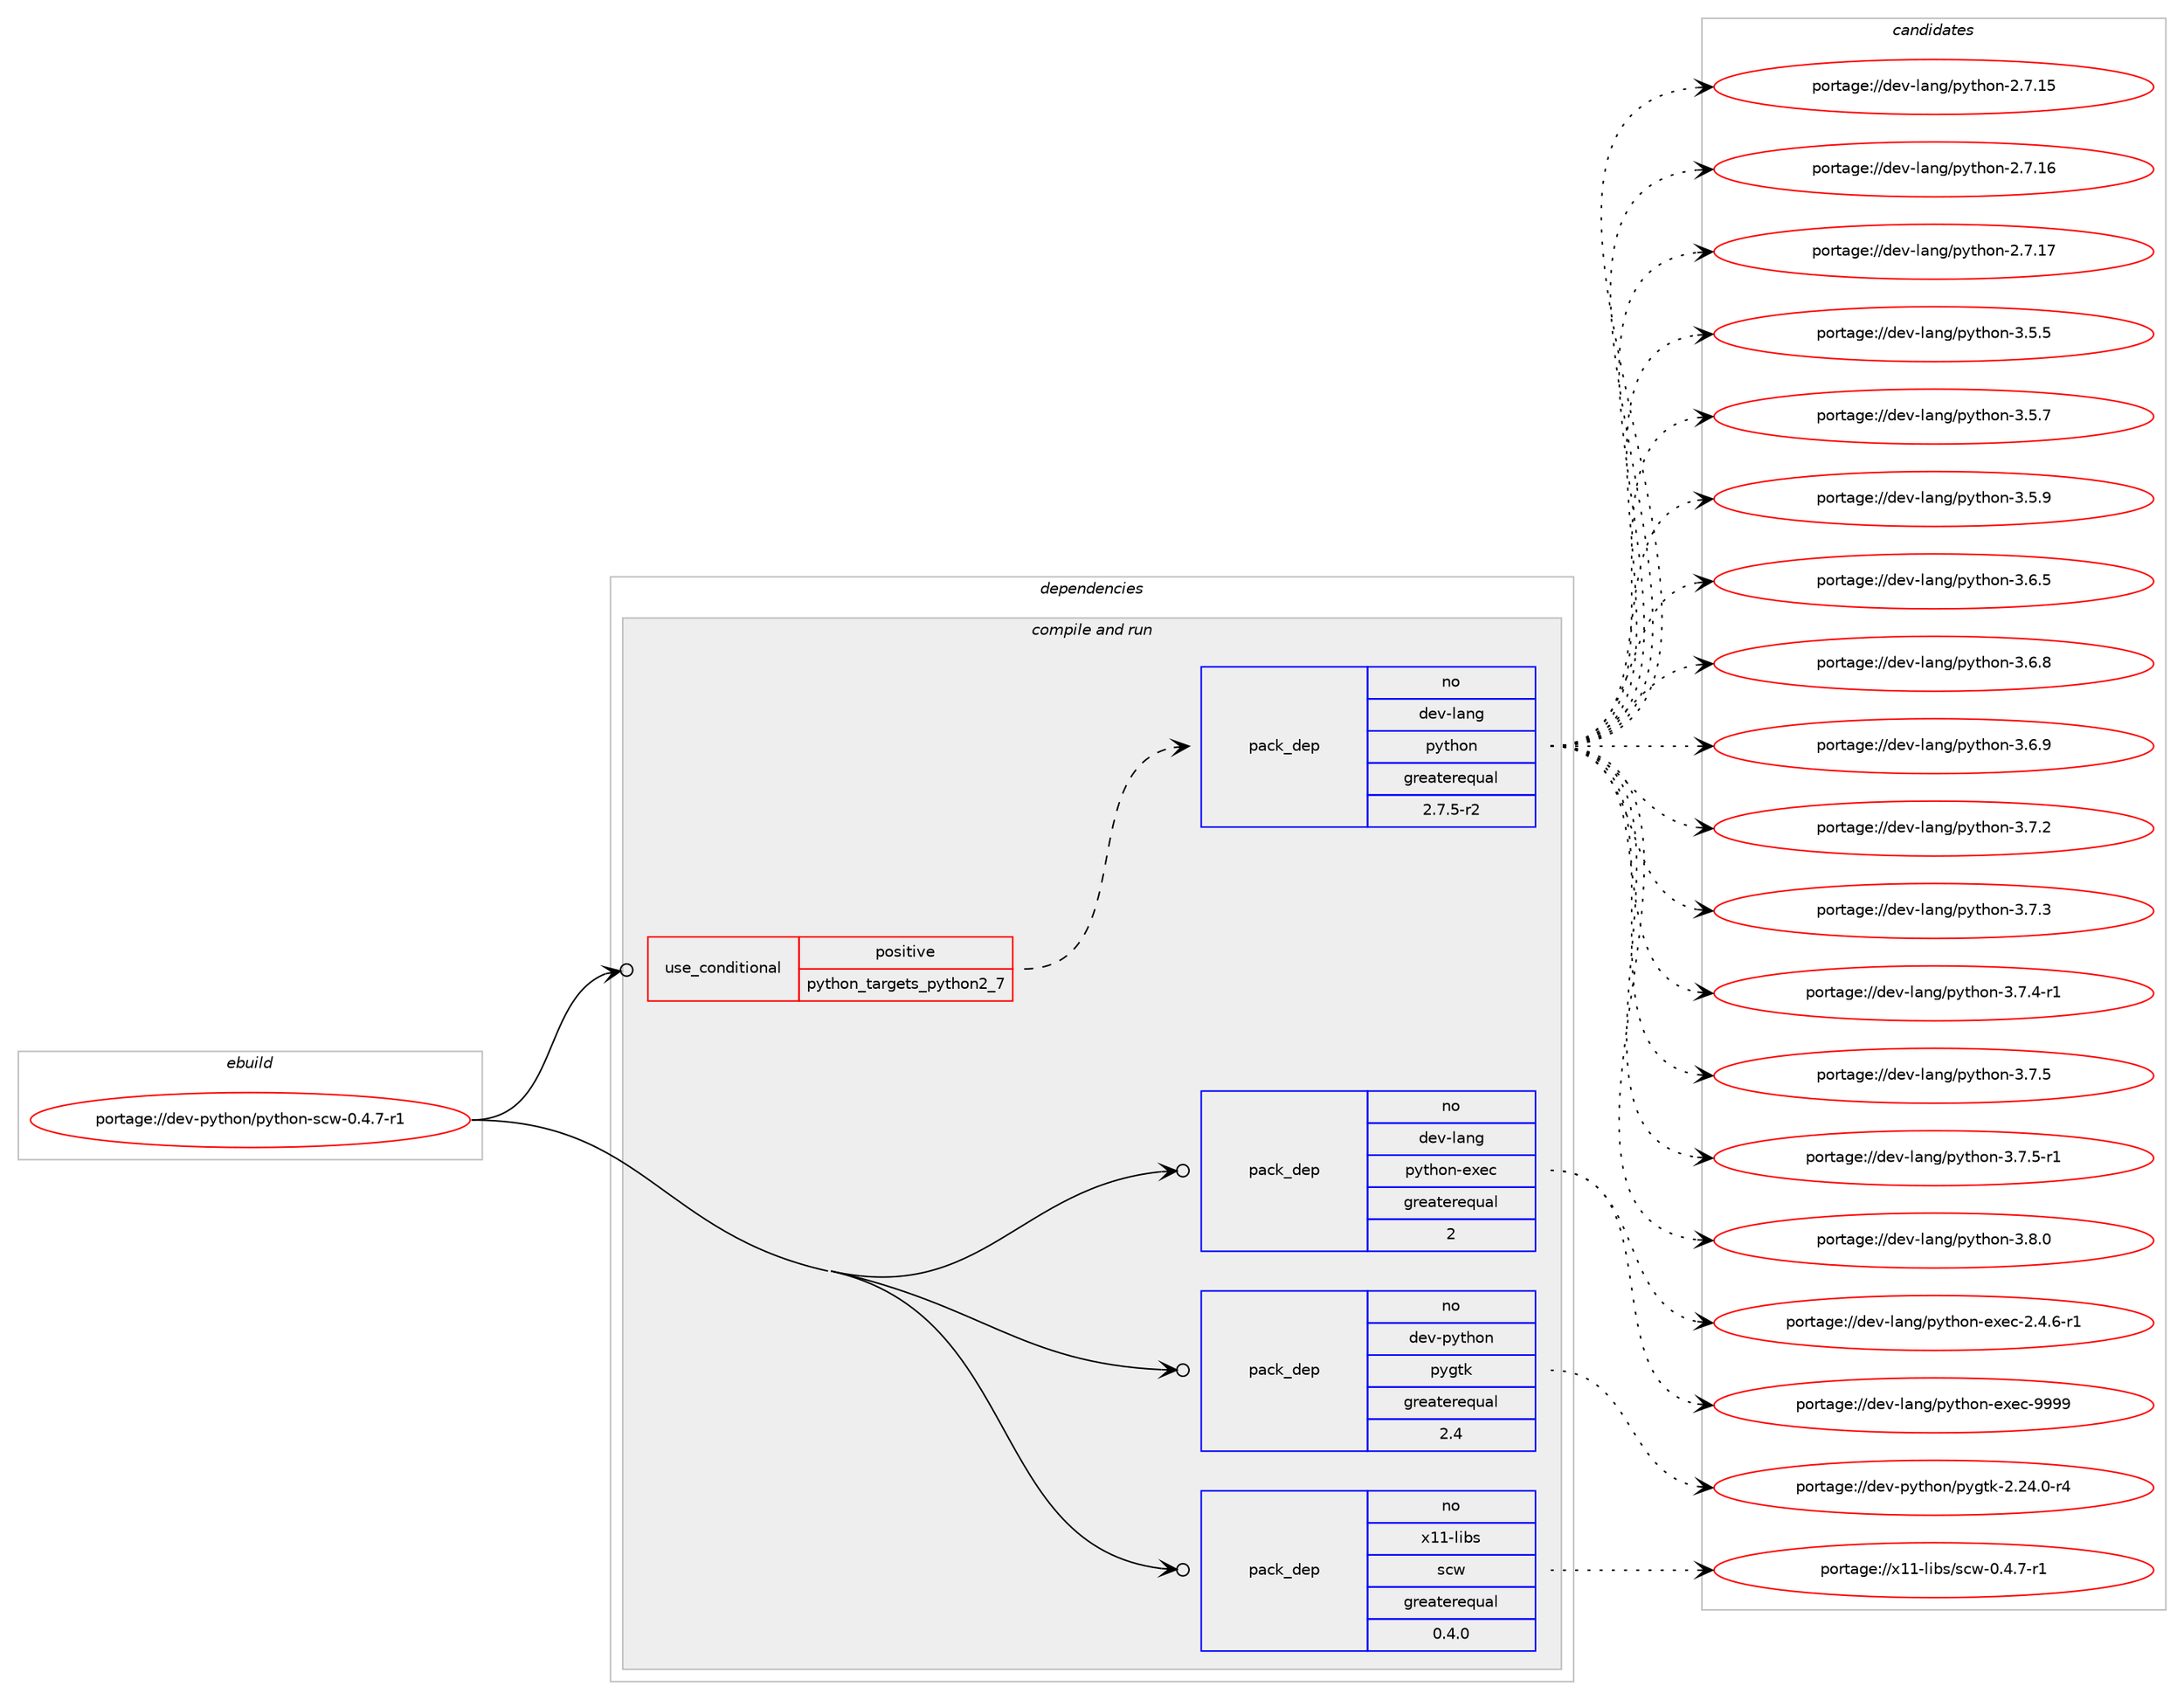 digraph prolog {

# *************
# Graph options
# *************

newrank=true;
concentrate=true;
compound=true;
graph [rankdir=LR,fontname=Helvetica,fontsize=10,ranksep=1.5];#, ranksep=2.5, nodesep=0.2];
edge  [arrowhead=vee];
node  [fontname=Helvetica,fontsize=10];

# **********
# The ebuild
# **********

subgraph cluster_leftcol {
color=gray;
rank=same;
label=<<i>ebuild</i>>;
id [label="portage://dev-python/python-scw-0.4.7-r1", color=red, width=4, href="../dev-python/python-scw-0.4.7-r1.svg"];
}

# ****************
# The dependencies
# ****************

subgraph cluster_midcol {
color=gray;
label=<<i>dependencies</i>>;
subgraph cluster_compile {
fillcolor="#eeeeee";
style=filled;
label=<<i>compile</i>>;
}
subgraph cluster_compileandrun {
fillcolor="#eeeeee";
style=filled;
label=<<i>compile and run</i>>;
subgraph cond37188 {
dependency167843 [label=<<TABLE BORDER="0" CELLBORDER="1" CELLSPACING="0" CELLPADDING="4"><TR><TD ROWSPAN="3" CELLPADDING="10">use_conditional</TD></TR><TR><TD>positive</TD></TR><TR><TD>python_targets_python2_7</TD></TR></TABLE>>, shape=none, color=red];
subgraph pack127262 {
dependency167844 [label=<<TABLE BORDER="0" CELLBORDER="1" CELLSPACING="0" CELLPADDING="4" WIDTH="220"><TR><TD ROWSPAN="6" CELLPADDING="30">pack_dep</TD></TR><TR><TD WIDTH="110">no</TD></TR><TR><TD>dev-lang</TD></TR><TR><TD>python</TD></TR><TR><TD>greaterequal</TD></TR><TR><TD>2.7.5-r2</TD></TR></TABLE>>, shape=none, color=blue];
}
dependency167843:e -> dependency167844:w [weight=20,style="dashed",arrowhead="vee"];
}
id:e -> dependency167843:w [weight=20,style="solid",arrowhead="odotvee"];
subgraph pack127263 {
dependency167845 [label=<<TABLE BORDER="0" CELLBORDER="1" CELLSPACING="0" CELLPADDING="4" WIDTH="220"><TR><TD ROWSPAN="6" CELLPADDING="30">pack_dep</TD></TR><TR><TD WIDTH="110">no</TD></TR><TR><TD>dev-lang</TD></TR><TR><TD>python-exec</TD></TR><TR><TD>greaterequal</TD></TR><TR><TD>2</TD></TR></TABLE>>, shape=none, color=blue];
}
id:e -> dependency167845:w [weight=20,style="solid",arrowhead="odotvee"];
subgraph pack127264 {
dependency167846 [label=<<TABLE BORDER="0" CELLBORDER="1" CELLSPACING="0" CELLPADDING="4" WIDTH="220"><TR><TD ROWSPAN="6" CELLPADDING="30">pack_dep</TD></TR><TR><TD WIDTH="110">no</TD></TR><TR><TD>dev-python</TD></TR><TR><TD>pygtk</TD></TR><TR><TD>greaterequal</TD></TR><TR><TD>2.4</TD></TR></TABLE>>, shape=none, color=blue];
}
id:e -> dependency167846:w [weight=20,style="solid",arrowhead="odotvee"];
subgraph pack127265 {
dependency167847 [label=<<TABLE BORDER="0" CELLBORDER="1" CELLSPACING="0" CELLPADDING="4" WIDTH="220"><TR><TD ROWSPAN="6" CELLPADDING="30">pack_dep</TD></TR><TR><TD WIDTH="110">no</TD></TR><TR><TD>x11-libs</TD></TR><TR><TD>scw</TD></TR><TR><TD>greaterequal</TD></TR><TR><TD>0.4.0</TD></TR></TABLE>>, shape=none, color=blue];
}
id:e -> dependency167847:w [weight=20,style="solid",arrowhead="odotvee"];
}
subgraph cluster_run {
fillcolor="#eeeeee";
style=filled;
label=<<i>run</i>>;
}
}

# **************
# The candidates
# **************

subgraph cluster_choices {
rank=same;
color=gray;
label=<<i>candidates</i>>;

subgraph choice127262 {
color=black;
nodesep=1;
choiceportage10010111845108971101034711212111610411111045504655464953 [label="portage://dev-lang/python-2.7.15", color=red, width=4,href="../dev-lang/python-2.7.15.svg"];
choiceportage10010111845108971101034711212111610411111045504655464954 [label="portage://dev-lang/python-2.7.16", color=red, width=4,href="../dev-lang/python-2.7.16.svg"];
choiceportage10010111845108971101034711212111610411111045504655464955 [label="portage://dev-lang/python-2.7.17", color=red, width=4,href="../dev-lang/python-2.7.17.svg"];
choiceportage100101118451089711010347112121116104111110455146534653 [label="portage://dev-lang/python-3.5.5", color=red, width=4,href="../dev-lang/python-3.5.5.svg"];
choiceportage100101118451089711010347112121116104111110455146534655 [label="portage://dev-lang/python-3.5.7", color=red, width=4,href="../dev-lang/python-3.5.7.svg"];
choiceportage100101118451089711010347112121116104111110455146534657 [label="portage://dev-lang/python-3.5.9", color=red, width=4,href="../dev-lang/python-3.5.9.svg"];
choiceportage100101118451089711010347112121116104111110455146544653 [label="portage://dev-lang/python-3.6.5", color=red, width=4,href="../dev-lang/python-3.6.5.svg"];
choiceportage100101118451089711010347112121116104111110455146544656 [label="portage://dev-lang/python-3.6.8", color=red, width=4,href="../dev-lang/python-3.6.8.svg"];
choiceportage100101118451089711010347112121116104111110455146544657 [label="portage://dev-lang/python-3.6.9", color=red, width=4,href="../dev-lang/python-3.6.9.svg"];
choiceportage100101118451089711010347112121116104111110455146554650 [label="portage://dev-lang/python-3.7.2", color=red, width=4,href="../dev-lang/python-3.7.2.svg"];
choiceportage100101118451089711010347112121116104111110455146554651 [label="portage://dev-lang/python-3.7.3", color=red, width=4,href="../dev-lang/python-3.7.3.svg"];
choiceportage1001011184510897110103471121211161041111104551465546524511449 [label="portage://dev-lang/python-3.7.4-r1", color=red, width=4,href="../dev-lang/python-3.7.4-r1.svg"];
choiceportage100101118451089711010347112121116104111110455146554653 [label="portage://dev-lang/python-3.7.5", color=red, width=4,href="../dev-lang/python-3.7.5.svg"];
choiceportage1001011184510897110103471121211161041111104551465546534511449 [label="portage://dev-lang/python-3.7.5-r1", color=red, width=4,href="../dev-lang/python-3.7.5-r1.svg"];
choiceportage100101118451089711010347112121116104111110455146564648 [label="portage://dev-lang/python-3.8.0", color=red, width=4,href="../dev-lang/python-3.8.0.svg"];
dependency167844:e -> choiceportage10010111845108971101034711212111610411111045504655464953:w [style=dotted,weight="100"];
dependency167844:e -> choiceportage10010111845108971101034711212111610411111045504655464954:w [style=dotted,weight="100"];
dependency167844:e -> choiceportage10010111845108971101034711212111610411111045504655464955:w [style=dotted,weight="100"];
dependency167844:e -> choiceportage100101118451089711010347112121116104111110455146534653:w [style=dotted,weight="100"];
dependency167844:e -> choiceportage100101118451089711010347112121116104111110455146534655:w [style=dotted,weight="100"];
dependency167844:e -> choiceportage100101118451089711010347112121116104111110455146534657:w [style=dotted,weight="100"];
dependency167844:e -> choiceportage100101118451089711010347112121116104111110455146544653:w [style=dotted,weight="100"];
dependency167844:e -> choiceportage100101118451089711010347112121116104111110455146544656:w [style=dotted,weight="100"];
dependency167844:e -> choiceportage100101118451089711010347112121116104111110455146544657:w [style=dotted,weight="100"];
dependency167844:e -> choiceportage100101118451089711010347112121116104111110455146554650:w [style=dotted,weight="100"];
dependency167844:e -> choiceportage100101118451089711010347112121116104111110455146554651:w [style=dotted,weight="100"];
dependency167844:e -> choiceportage1001011184510897110103471121211161041111104551465546524511449:w [style=dotted,weight="100"];
dependency167844:e -> choiceportage100101118451089711010347112121116104111110455146554653:w [style=dotted,weight="100"];
dependency167844:e -> choiceportage1001011184510897110103471121211161041111104551465546534511449:w [style=dotted,weight="100"];
dependency167844:e -> choiceportage100101118451089711010347112121116104111110455146564648:w [style=dotted,weight="100"];
}
subgraph choice127263 {
color=black;
nodesep=1;
choiceportage10010111845108971101034711212111610411111045101120101994550465246544511449 [label="portage://dev-lang/python-exec-2.4.6-r1", color=red, width=4,href="../dev-lang/python-exec-2.4.6-r1.svg"];
choiceportage10010111845108971101034711212111610411111045101120101994557575757 [label="portage://dev-lang/python-exec-9999", color=red, width=4,href="../dev-lang/python-exec-9999.svg"];
dependency167845:e -> choiceportage10010111845108971101034711212111610411111045101120101994550465246544511449:w [style=dotted,weight="100"];
dependency167845:e -> choiceportage10010111845108971101034711212111610411111045101120101994557575757:w [style=dotted,weight="100"];
}
subgraph choice127264 {
color=black;
nodesep=1;
choiceportage1001011184511212111610411111047112121103116107455046505246484511452 [label="portage://dev-python/pygtk-2.24.0-r4", color=red, width=4,href="../dev-python/pygtk-2.24.0-r4.svg"];
dependency167846:e -> choiceportage1001011184511212111610411111047112121103116107455046505246484511452:w [style=dotted,weight="100"];
}
subgraph choice127265 {
color=black;
nodesep=1;
choiceportage1204949451081059811547115991194548465246554511449 [label="portage://x11-libs/scw-0.4.7-r1", color=red, width=4,href="../x11-libs/scw-0.4.7-r1.svg"];
dependency167847:e -> choiceportage1204949451081059811547115991194548465246554511449:w [style=dotted,weight="100"];
}
}

}
